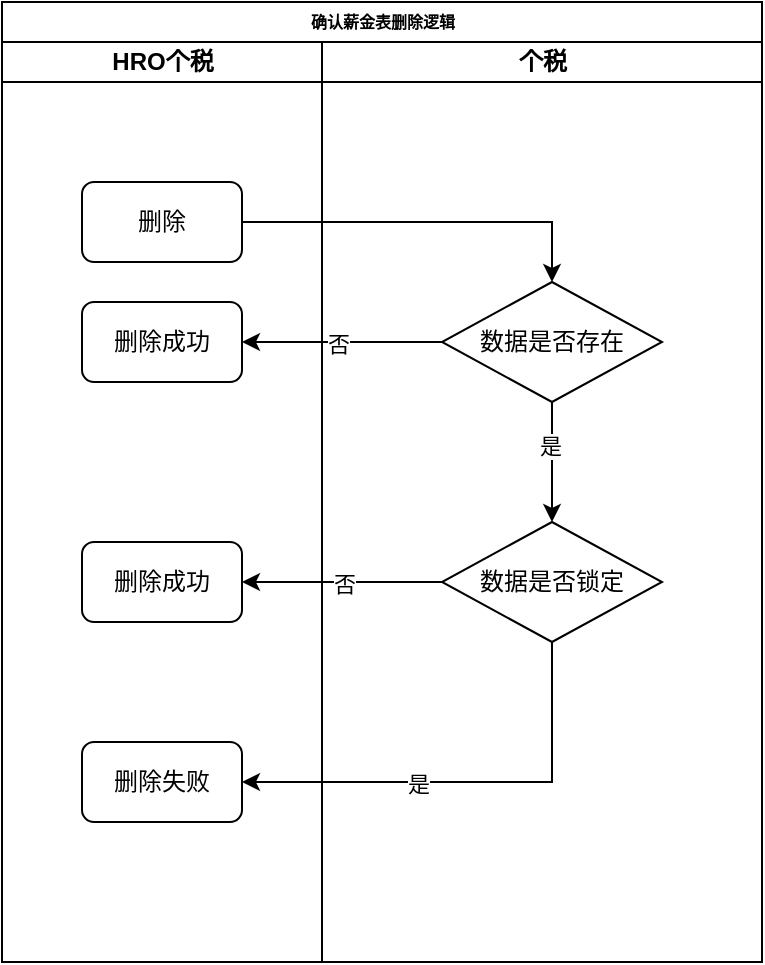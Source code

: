 <mxfile version="24.7.6">
  <diagram name="Page-1" id="74e2e168-ea6b-b213-b513-2b3c1d86103e">
    <mxGraphModel dx="1320" dy="666" grid="1" gridSize="10" guides="1" tooltips="1" connect="1" arrows="1" fold="1" page="1" pageScale="1" pageWidth="1100" pageHeight="850" background="none" math="0" shadow="0">
      <root>
        <mxCell id="0" />
        <mxCell id="1" parent="0" />
        <mxCell id="77e6c97f196da883-1" value="确认薪金表删除逻辑" style="swimlane;html=1;childLayout=stackLayout;startSize=20;rounded=0;shadow=0;labelBackgroundColor=none;strokeWidth=1;fontFamily=Verdana;fontSize=8;align=center;" parent="1" vertex="1">
          <mxGeometry x="390" y="70" width="380" height="480" as="geometry" />
        </mxCell>
        <mxCell id="77e6c97f196da883-2" value="HRO个税" style="swimlane;html=1;startSize=20;" parent="77e6c97f196da883-1" vertex="1">
          <mxGeometry y="20" width="160" height="460" as="geometry" />
        </mxCell>
        <mxCell id="DbTSMMrDZ-Oz69x2lzR6-1" value="删除" style="rounded=1;whiteSpace=wrap;html=1;" vertex="1" parent="77e6c97f196da883-2">
          <mxGeometry x="40" y="70" width="80" height="40" as="geometry" />
        </mxCell>
        <mxCell id="DbTSMMrDZ-Oz69x2lzR6-15" value="删除成功" style="rounded=1;whiteSpace=wrap;html=1;" vertex="1" parent="77e6c97f196da883-2">
          <mxGeometry x="40" y="130" width="80" height="40" as="geometry" />
        </mxCell>
        <mxCell id="DbTSMMrDZ-Oz69x2lzR6-18" value="删除成功" style="rounded=1;whiteSpace=wrap;html=1;" vertex="1" parent="77e6c97f196da883-2">
          <mxGeometry x="40" y="250" width="80" height="40" as="geometry" />
        </mxCell>
        <mxCell id="DbTSMMrDZ-Oz69x2lzR6-23" value="删除失败" style="rounded=1;whiteSpace=wrap;html=1;" vertex="1" parent="77e6c97f196da883-2">
          <mxGeometry x="40" y="350" width="80" height="40" as="geometry" />
        </mxCell>
        <mxCell id="77e6c97f196da883-3" value="个税" style="swimlane;html=1;startSize=20;" parent="77e6c97f196da883-1" vertex="1">
          <mxGeometry x="160" y="20" width="220" height="460" as="geometry" />
        </mxCell>
        <mxCell id="DbTSMMrDZ-Oz69x2lzR6-9" style="edgeStyle=orthogonalEdgeStyle;rounded=0;orthogonalLoop=1;jettySize=auto;html=1;entryX=0.5;entryY=0;entryDx=0;entryDy=0;" edge="1" parent="77e6c97f196da883-3" source="DbTSMMrDZ-Oz69x2lzR6-2" target="DbTSMMrDZ-Oz69x2lzR6-8">
          <mxGeometry relative="1" as="geometry" />
        </mxCell>
        <mxCell id="DbTSMMrDZ-Oz69x2lzR6-10" value="是" style="edgeLabel;html=1;align=center;verticalAlign=middle;resizable=0;points=[];" vertex="1" connectable="0" parent="DbTSMMrDZ-Oz69x2lzR6-9">
          <mxGeometry x="-0.29" y="-1" relative="1" as="geometry">
            <mxPoint as="offset" />
          </mxGeometry>
        </mxCell>
        <mxCell id="DbTSMMrDZ-Oz69x2lzR6-2" value="数据是否存在" style="rhombus;whiteSpace=wrap;html=1;" vertex="1" parent="77e6c97f196da883-3">
          <mxGeometry x="60" y="120" width="110" height="60" as="geometry" />
        </mxCell>
        <mxCell id="DbTSMMrDZ-Oz69x2lzR6-8" value="数据是否锁定" style="rhombus;whiteSpace=wrap;html=1;" vertex="1" parent="77e6c97f196da883-3">
          <mxGeometry x="60" y="240" width="110" height="60" as="geometry" />
        </mxCell>
        <mxCell id="DbTSMMrDZ-Oz69x2lzR6-3" style="edgeStyle=orthogonalEdgeStyle;rounded=0;orthogonalLoop=1;jettySize=auto;html=1;entryX=0.5;entryY=0;entryDx=0;entryDy=0;" edge="1" parent="77e6c97f196da883-1" source="DbTSMMrDZ-Oz69x2lzR6-1" target="DbTSMMrDZ-Oz69x2lzR6-2">
          <mxGeometry relative="1" as="geometry" />
        </mxCell>
        <mxCell id="DbTSMMrDZ-Oz69x2lzR6-16" style="edgeStyle=orthogonalEdgeStyle;rounded=0;orthogonalLoop=1;jettySize=auto;html=1;entryX=1;entryY=0.5;entryDx=0;entryDy=0;" edge="1" parent="77e6c97f196da883-1" source="DbTSMMrDZ-Oz69x2lzR6-2" target="DbTSMMrDZ-Oz69x2lzR6-15">
          <mxGeometry relative="1" as="geometry" />
        </mxCell>
        <mxCell id="DbTSMMrDZ-Oz69x2lzR6-17" value="否" style="edgeLabel;html=1;align=center;verticalAlign=middle;resizable=0;points=[];" vertex="1" connectable="0" parent="DbTSMMrDZ-Oz69x2lzR6-16">
          <mxGeometry x="0.051" y="1" relative="1" as="geometry">
            <mxPoint as="offset" />
          </mxGeometry>
        </mxCell>
        <mxCell id="DbTSMMrDZ-Oz69x2lzR6-19" style="edgeStyle=orthogonalEdgeStyle;rounded=0;orthogonalLoop=1;jettySize=auto;html=1;entryX=1;entryY=0.5;entryDx=0;entryDy=0;" edge="1" parent="77e6c97f196da883-1" source="DbTSMMrDZ-Oz69x2lzR6-8" target="DbTSMMrDZ-Oz69x2lzR6-18">
          <mxGeometry relative="1" as="geometry" />
        </mxCell>
        <mxCell id="DbTSMMrDZ-Oz69x2lzR6-20" value="否" style="edgeLabel;html=1;align=center;verticalAlign=middle;resizable=0;points=[];" vertex="1" connectable="0" parent="DbTSMMrDZ-Oz69x2lzR6-19">
          <mxGeometry x="-0.02" y="1" relative="1" as="geometry">
            <mxPoint as="offset" />
          </mxGeometry>
        </mxCell>
        <mxCell id="DbTSMMrDZ-Oz69x2lzR6-24" style="edgeStyle=orthogonalEdgeStyle;rounded=0;orthogonalLoop=1;jettySize=auto;html=1;entryX=1;entryY=0.5;entryDx=0;entryDy=0;" edge="1" parent="77e6c97f196da883-1" source="DbTSMMrDZ-Oz69x2lzR6-8" target="DbTSMMrDZ-Oz69x2lzR6-23">
          <mxGeometry relative="1" as="geometry">
            <Array as="points">
              <mxPoint x="275" y="390" />
            </Array>
          </mxGeometry>
        </mxCell>
        <mxCell id="DbTSMMrDZ-Oz69x2lzR6-25" value="是" style="edgeLabel;html=1;align=center;verticalAlign=middle;resizable=0;points=[];" vertex="1" connectable="0" parent="DbTSMMrDZ-Oz69x2lzR6-24">
          <mxGeometry x="0.217" y="1" relative="1" as="geometry">
            <mxPoint as="offset" />
          </mxGeometry>
        </mxCell>
      </root>
    </mxGraphModel>
  </diagram>
</mxfile>

